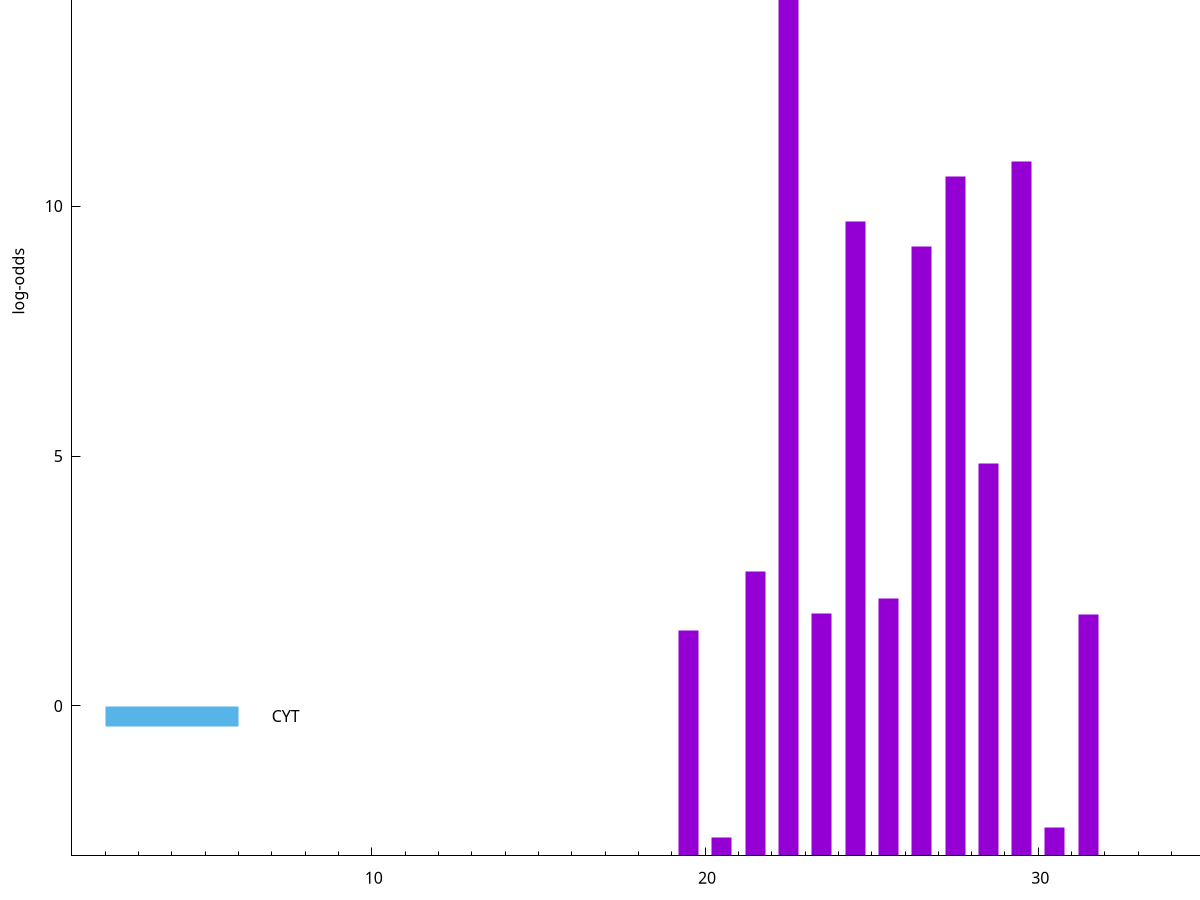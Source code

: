 set title "LipoP predictions for SRR4017833.gff"
set size 2., 1.4
set xrange [1:70] 
set mxtics 10
set yrange [-3:20]
set y2range [0:23]
set ylabel "log-odds"
set term postscript eps color solid "Helvetica" 30
set output "SRR4017833.gff68.eps"
set arrow from 2,15.1234 to 6,15.1234 nohead lt 1 lw 20
set label "SpI" at 7,15.1234
set arrow from 2,-0.200913 to 6,-0.200913 nohead lt 3 lw 20
set label "CYT" at 7,-0.200913
set arrow from 2,15.1234 to 6,15.1234 nohead lt 1 lw 20
set label "SpI" at 7,15.1234
# NOTE: The scores below are the log-odds scores with the threshold
# NOTE: subtracted (a hack to make gnuplot make the histogram all
# NOTE: look nice).
plot "-" axes x1y2 title "" with impulses lt 1 lw 20
22.500000 17.910100
29.500000 13.896900
27.500000 13.587600
24.500000 12.696040
26.500000 12.184090
28.500000 7.860540
21.500000 5.690810
25.500000 5.141730
23.500000 4.850540
31.500000 4.823320
19.500000 4.504600
30.500000 0.575710
20.500000 0.366510
e
exit
